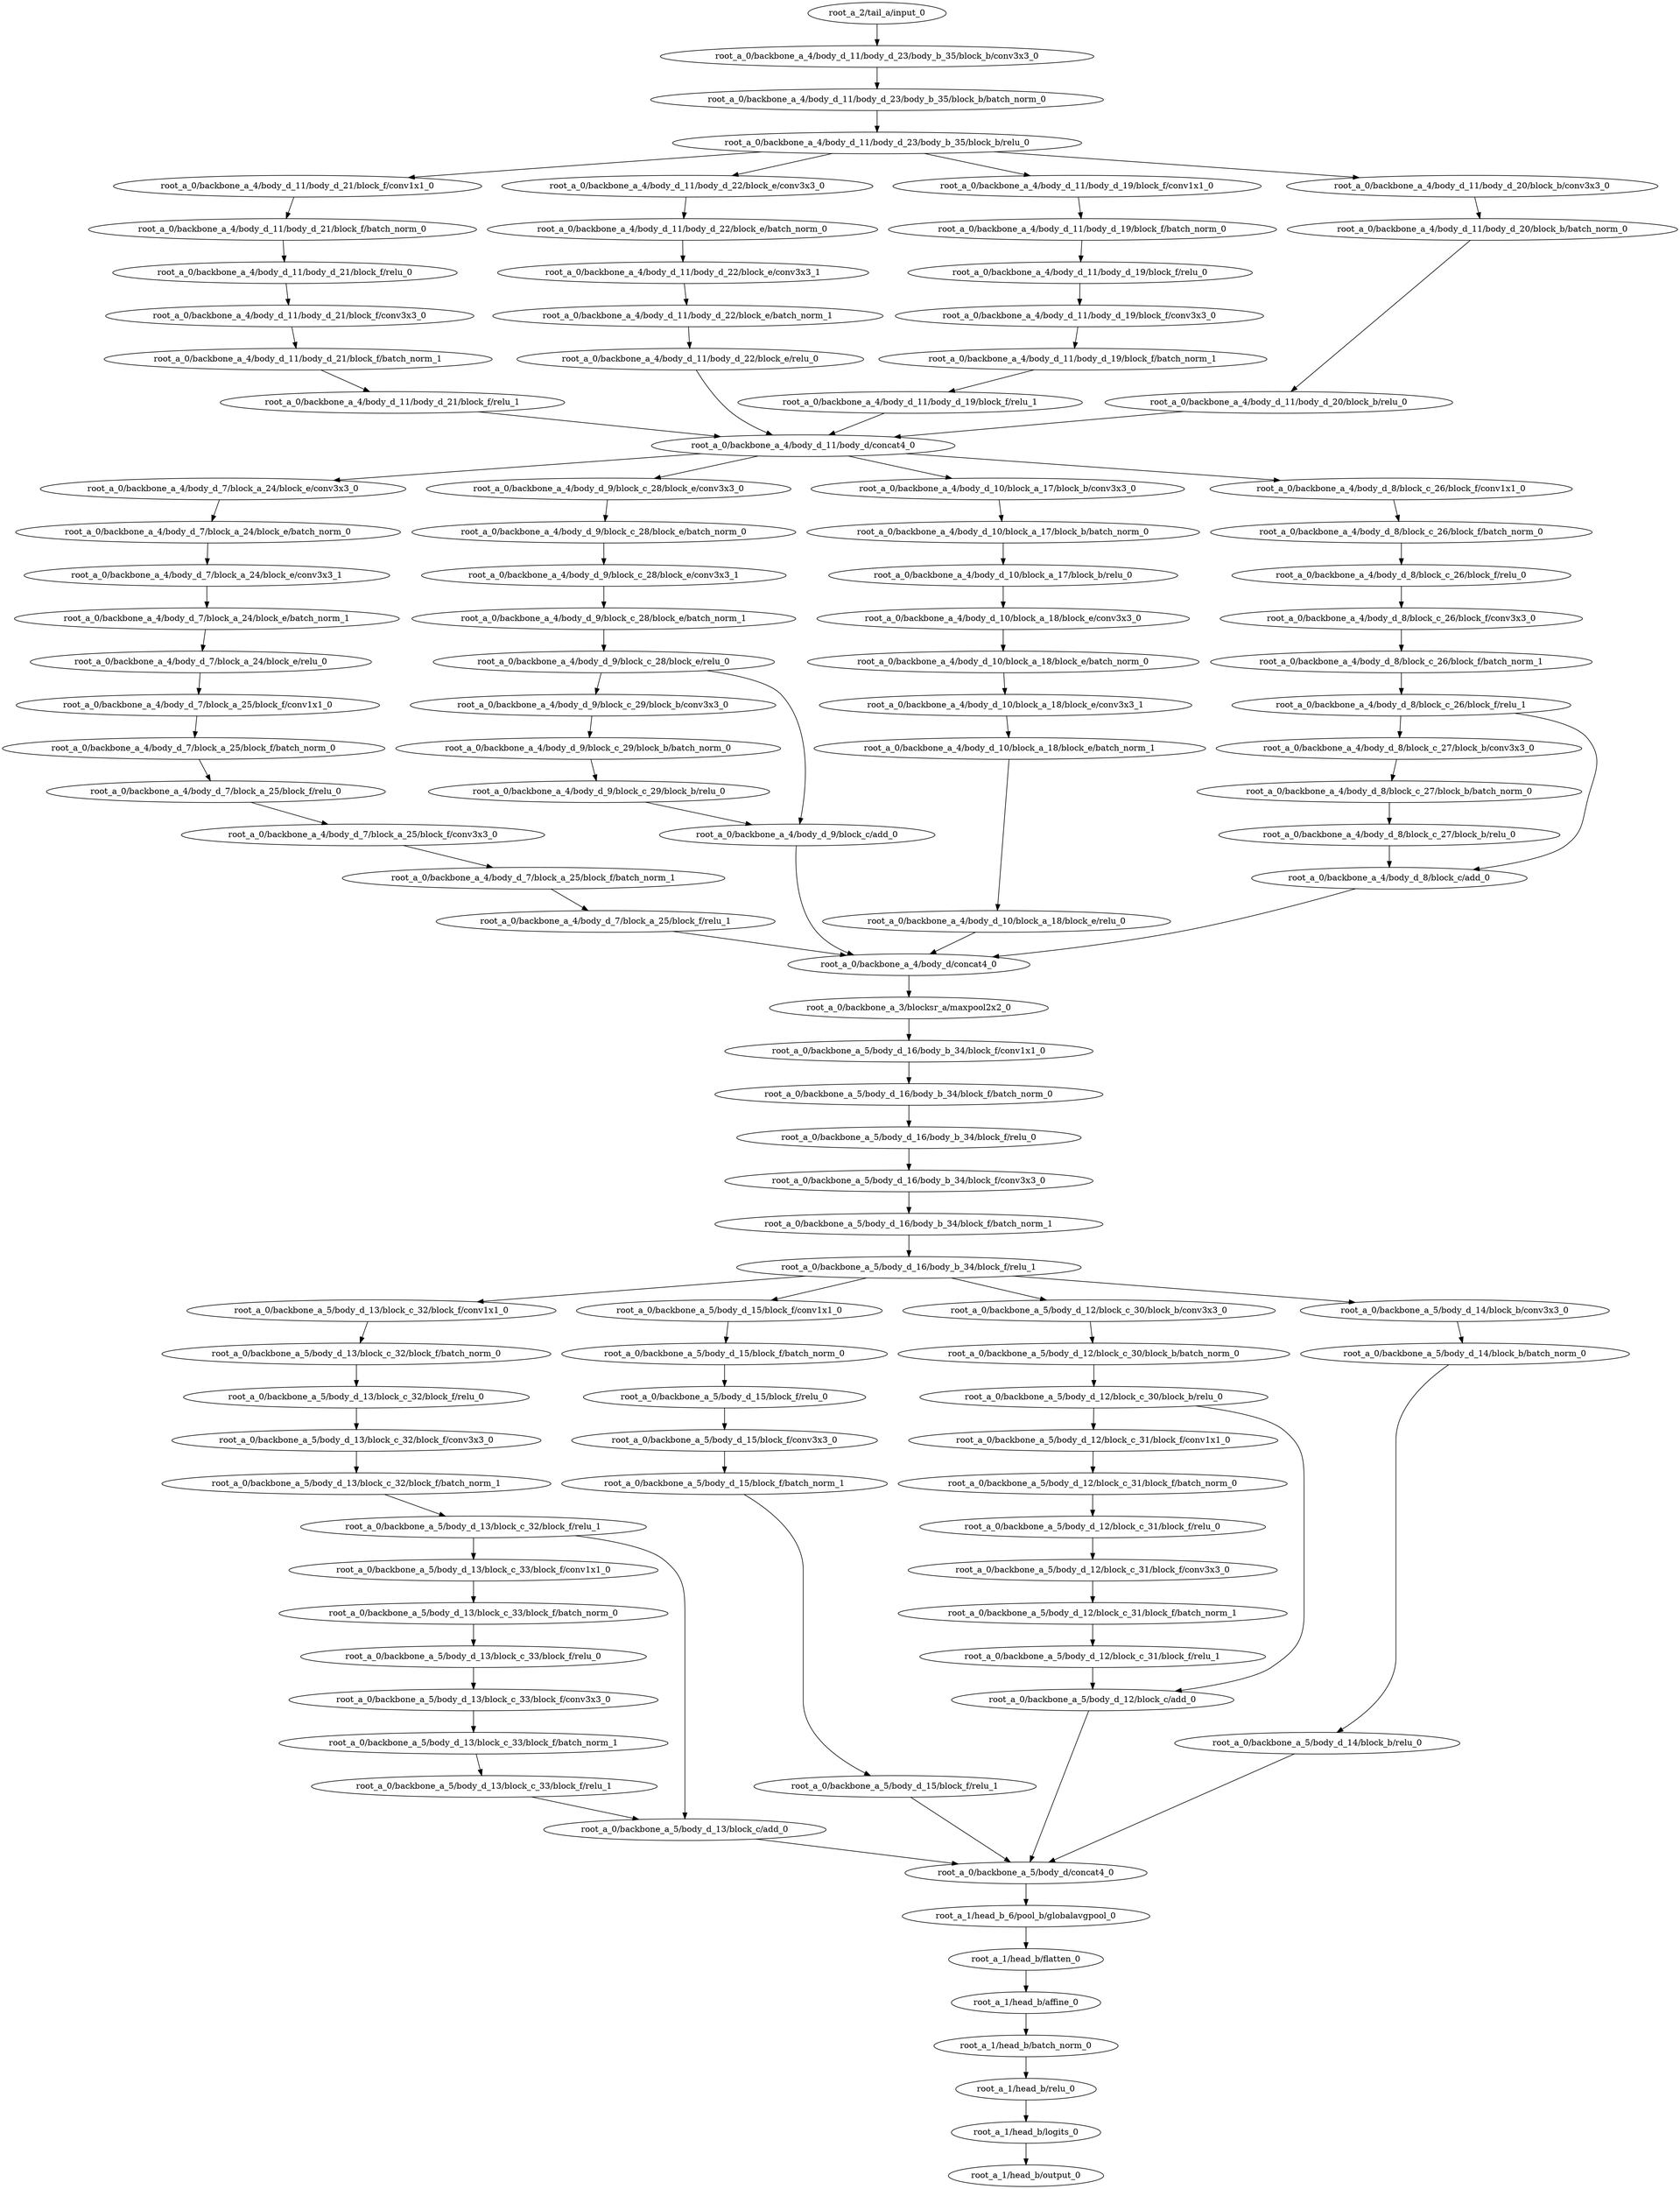 digraph root_a {
	"root_a_2/tail_a/input_0"
	"root_a_0/backbone_a_4/body_d_11/body_d_23/body_b_35/block_b/conv3x3_0"
	"root_a_0/backbone_a_4/body_d_11/body_d_23/body_b_35/block_b/batch_norm_0"
	"root_a_0/backbone_a_4/body_d_11/body_d_23/body_b_35/block_b/relu_0"
	"root_a_0/backbone_a_4/body_d_11/body_d_21/block_f/conv1x1_0"
	"root_a_0/backbone_a_4/body_d_11/body_d_21/block_f/batch_norm_0"
	"root_a_0/backbone_a_4/body_d_11/body_d_21/block_f/relu_0"
	"root_a_0/backbone_a_4/body_d_11/body_d_21/block_f/conv3x3_0"
	"root_a_0/backbone_a_4/body_d_11/body_d_21/block_f/batch_norm_1"
	"root_a_0/backbone_a_4/body_d_11/body_d_21/block_f/relu_1"
	"root_a_0/backbone_a_4/body_d_11/body_d_22/block_e/conv3x3_0"
	"root_a_0/backbone_a_4/body_d_11/body_d_22/block_e/batch_norm_0"
	"root_a_0/backbone_a_4/body_d_11/body_d_22/block_e/conv3x3_1"
	"root_a_0/backbone_a_4/body_d_11/body_d_22/block_e/batch_norm_1"
	"root_a_0/backbone_a_4/body_d_11/body_d_22/block_e/relu_0"
	"root_a_0/backbone_a_4/body_d_11/body_d_19/block_f/conv1x1_0"
	"root_a_0/backbone_a_4/body_d_11/body_d_19/block_f/batch_norm_0"
	"root_a_0/backbone_a_4/body_d_11/body_d_19/block_f/relu_0"
	"root_a_0/backbone_a_4/body_d_11/body_d_19/block_f/conv3x3_0"
	"root_a_0/backbone_a_4/body_d_11/body_d_19/block_f/batch_norm_1"
	"root_a_0/backbone_a_4/body_d_11/body_d_19/block_f/relu_1"
	"root_a_0/backbone_a_4/body_d_11/body_d_20/block_b/conv3x3_0"
	"root_a_0/backbone_a_4/body_d_11/body_d_20/block_b/batch_norm_0"
	"root_a_0/backbone_a_4/body_d_11/body_d_20/block_b/relu_0"
	"root_a_0/backbone_a_4/body_d_11/body_d/concat4_0"
	"root_a_0/backbone_a_4/body_d_7/block_a_24/block_e/conv3x3_0"
	"root_a_0/backbone_a_4/body_d_7/block_a_24/block_e/batch_norm_0"
	"root_a_0/backbone_a_4/body_d_7/block_a_24/block_e/conv3x3_1"
	"root_a_0/backbone_a_4/body_d_7/block_a_24/block_e/batch_norm_1"
	"root_a_0/backbone_a_4/body_d_7/block_a_24/block_e/relu_0"
	"root_a_0/backbone_a_4/body_d_7/block_a_25/block_f/conv1x1_0"
	"root_a_0/backbone_a_4/body_d_7/block_a_25/block_f/batch_norm_0"
	"root_a_0/backbone_a_4/body_d_7/block_a_25/block_f/relu_0"
	"root_a_0/backbone_a_4/body_d_7/block_a_25/block_f/conv3x3_0"
	"root_a_0/backbone_a_4/body_d_7/block_a_25/block_f/batch_norm_1"
	"root_a_0/backbone_a_4/body_d_7/block_a_25/block_f/relu_1"
	"root_a_0/backbone_a_4/body_d_9/block_c_28/block_e/conv3x3_0"
	"root_a_0/backbone_a_4/body_d_9/block_c_28/block_e/batch_norm_0"
	"root_a_0/backbone_a_4/body_d_9/block_c_28/block_e/conv3x3_1"
	"root_a_0/backbone_a_4/body_d_9/block_c_28/block_e/batch_norm_1"
	"root_a_0/backbone_a_4/body_d_9/block_c_28/block_e/relu_0"
	"root_a_0/backbone_a_4/body_d_9/block_c_29/block_b/conv3x3_0"
	"root_a_0/backbone_a_4/body_d_9/block_c_29/block_b/batch_norm_0"
	"root_a_0/backbone_a_4/body_d_9/block_c_29/block_b/relu_0"
	"root_a_0/backbone_a_4/body_d_9/block_c/add_0"
	"root_a_0/backbone_a_4/body_d_10/block_a_17/block_b/conv3x3_0"
	"root_a_0/backbone_a_4/body_d_10/block_a_17/block_b/batch_norm_0"
	"root_a_0/backbone_a_4/body_d_10/block_a_17/block_b/relu_0"
	"root_a_0/backbone_a_4/body_d_10/block_a_18/block_e/conv3x3_0"
	"root_a_0/backbone_a_4/body_d_10/block_a_18/block_e/batch_norm_0"
	"root_a_0/backbone_a_4/body_d_10/block_a_18/block_e/conv3x3_1"
	"root_a_0/backbone_a_4/body_d_10/block_a_18/block_e/batch_norm_1"
	"root_a_0/backbone_a_4/body_d_10/block_a_18/block_e/relu_0"
	"root_a_0/backbone_a_4/body_d_8/block_c_26/block_f/conv1x1_0"
	"root_a_0/backbone_a_4/body_d_8/block_c_26/block_f/batch_norm_0"
	"root_a_0/backbone_a_4/body_d_8/block_c_26/block_f/relu_0"
	"root_a_0/backbone_a_4/body_d_8/block_c_26/block_f/conv3x3_0"
	"root_a_0/backbone_a_4/body_d_8/block_c_26/block_f/batch_norm_1"
	"root_a_0/backbone_a_4/body_d_8/block_c_26/block_f/relu_1"
	"root_a_0/backbone_a_4/body_d_8/block_c_27/block_b/conv3x3_0"
	"root_a_0/backbone_a_4/body_d_8/block_c_27/block_b/batch_norm_0"
	"root_a_0/backbone_a_4/body_d_8/block_c_27/block_b/relu_0"
	"root_a_0/backbone_a_4/body_d_8/block_c/add_0"
	"root_a_0/backbone_a_4/body_d/concat4_0"
	"root_a_0/backbone_a_3/blocksr_a/maxpool2x2_0"
	"root_a_0/backbone_a_5/body_d_16/body_b_34/block_f/conv1x1_0"
	"root_a_0/backbone_a_5/body_d_16/body_b_34/block_f/batch_norm_0"
	"root_a_0/backbone_a_5/body_d_16/body_b_34/block_f/relu_0"
	"root_a_0/backbone_a_5/body_d_16/body_b_34/block_f/conv3x3_0"
	"root_a_0/backbone_a_5/body_d_16/body_b_34/block_f/batch_norm_1"
	"root_a_0/backbone_a_5/body_d_16/body_b_34/block_f/relu_1"
	"root_a_0/backbone_a_5/body_d_13/block_c_32/block_f/conv1x1_0"
	"root_a_0/backbone_a_5/body_d_13/block_c_32/block_f/batch_norm_0"
	"root_a_0/backbone_a_5/body_d_13/block_c_32/block_f/relu_0"
	"root_a_0/backbone_a_5/body_d_13/block_c_32/block_f/conv3x3_0"
	"root_a_0/backbone_a_5/body_d_13/block_c_32/block_f/batch_norm_1"
	"root_a_0/backbone_a_5/body_d_13/block_c_32/block_f/relu_1"
	"root_a_0/backbone_a_5/body_d_13/block_c_33/block_f/conv1x1_0"
	"root_a_0/backbone_a_5/body_d_13/block_c_33/block_f/batch_norm_0"
	"root_a_0/backbone_a_5/body_d_13/block_c_33/block_f/relu_0"
	"root_a_0/backbone_a_5/body_d_13/block_c_33/block_f/conv3x3_0"
	"root_a_0/backbone_a_5/body_d_13/block_c_33/block_f/batch_norm_1"
	"root_a_0/backbone_a_5/body_d_13/block_c_33/block_f/relu_1"
	"root_a_0/backbone_a_5/body_d_13/block_c/add_0"
	"root_a_0/backbone_a_5/body_d_15/block_f/conv1x1_0"
	"root_a_0/backbone_a_5/body_d_15/block_f/batch_norm_0"
	"root_a_0/backbone_a_5/body_d_15/block_f/relu_0"
	"root_a_0/backbone_a_5/body_d_15/block_f/conv3x3_0"
	"root_a_0/backbone_a_5/body_d_15/block_f/batch_norm_1"
	"root_a_0/backbone_a_5/body_d_15/block_f/relu_1"
	"root_a_0/backbone_a_5/body_d_12/block_c_30/block_b/conv3x3_0"
	"root_a_0/backbone_a_5/body_d_12/block_c_30/block_b/batch_norm_0"
	"root_a_0/backbone_a_5/body_d_12/block_c_30/block_b/relu_0"
	"root_a_0/backbone_a_5/body_d_12/block_c_31/block_f/conv1x1_0"
	"root_a_0/backbone_a_5/body_d_12/block_c_31/block_f/batch_norm_0"
	"root_a_0/backbone_a_5/body_d_12/block_c_31/block_f/relu_0"
	"root_a_0/backbone_a_5/body_d_12/block_c_31/block_f/conv3x3_0"
	"root_a_0/backbone_a_5/body_d_12/block_c_31/block_f/batch_norm_1"
	"root_a_0/backbone_a_5/body_d_12/block_c_31/block_f/relu_1"
	"root_a_0/backbone_a_5/body_d_12/block_c/add_0"
	"root_a_0/backbone_a_5/body_d_14/block_b/conv3x3_0"
	"root_a_0/backbone_a_5/body_d_14/block_b/batch_norm_0"
	"root_a_0/backbone_a_5/body_d_14/block_b/relu_0"
	"root_a_0/backbone_a_5/body_d/concat4_0"
	"root_a_1/head_b_6/pool_b/globalavgpool_0"
	"root_a_1/head_b/flatten_0"
	"root_a_1/head_b/affine_0"
	"root_a_1/head_b/batch_norm_0"
	"root_a_1/head_b/relu_0"
	"root_a_1/head_b/logits_0"
	"root_a_1/head_b/output_0"

	"root_a_2/tail_a/input_0" -> "root_a_0/backbone_a_4/body_d_11/body_d_23/body_b_35/block_b/conv3x3_0"
	"root_a_0/backbone_a_4/body_d_11/body_d_23/body_b_35/block_b/conv3x3_0" -> "root_a_0/backbone_a_4/body_d_11/body_d_23/body_b_35/block_b/batch_norm_0"
	"root_a_0/backbone_a_4/body_d_11/body_d_23/body_b_35/block_b/batch_norm_0" -> "root_a_0/backbone_a_4/body_d_11/body_d_23/body_b_35/block_b/relu_0"
	"root_a_0/backbone_a_4/body_d_11/body_d_23/body_b_35/block_b/relu_0" -> "root_a_0/backbone_a_4/body_d_11/body_d_21/block_f/conv1x1_0"
	"root_a_0/backbone_a_4/body_d_11/body_d_21/block_f/conv1x1_0" -> "root_a_0/backbone_a_4/body_d_11/body_d_21/block_f/batch_norm_0"
	"root_a_0/backbone_a_4/body_d_11/body_d_21/block_f/batch_norm_0" -> "root_a_0/backbone_a_4/body_d_11/body_d_21/block_f/relu_0"
	"root_a_0/backbone_a_4/body_d_11/body_d_21/block_f/relu_0" -> "root_a_0/backbone_a_4/body_d_11/body_d_21/block_f/conv3x3_0"
	"root_a_0/backbone_a_4/body_d_11/body_d_21/block_f/conv3x3_0" -> "root_a_0/backbone_a_4/body_d_11/body_d_21/block_f/batch_norm_1"
	"root_a_0/backbone_a_4/body_d_11/body_d_21/block_f/batch_norm_1" -> "root_a_0/backbone_a_4/body_d_11/body_d_21/block_f/relu_1"
	"root_a_0/backbone_a_4/body_d_11/body_d_23/body_b_35/block_b/relu_0" -> "root_a_0/backbone_a_4/body_d_11/body_d_22/block_e/conv3x3_0"
	"root_a_0/backbone_a_4/body_d_11/body_d_22/block_e/conv3x3_0" -> "root_a_0/backbone_a_4/body_d_11/body_d_22/block_e/batch_norm_0"
	"root_a_0/backbone_a_4/body_d_11/body_d_22/block_e/batch_norm_0" -> "root_a_0/backbone_a_4/body_d_11/body_d_22/block_e/conv3x3_1"
	"root_a_0/backbone_a_4/body_d_11/body_d_22/block_e/conv3x3_1" -> "root_a_0/backbone_a_4/body_d_11/body_d_22/block_e/batch_norm_1"
	"root_a_0/backbone_a_4/body_d_11/body_d_22/block_e/batch_norm_1" -> "root_a_0/backbone_a_4/body_d_11/body_d_22/block_e/relu_0"
	"root_a_0/backbone_a_4/body_d_11/body_d_23/body_b_35/block_b/relu_0" -> "root_a_0/backbone_a_4/body_d_11/body_d_19/block_f/conv1x1_0"
	"root_a_0/backbone_a_4/body_d_11/body_d_19/block_f/conv1x1_0" -> "root_a_0/backbone_a_4/body_d_11/body_d_19/block_f/batch_norm_0"
	"root_a_0/backbone_a_4/body_d_11/body_d_19/block_f/batch_norm_0" -> "root_a_0/backbone_a_4/body_d_11/body_d_19/block_f/relu_0"
	"root_a_0/backbone_a_4/body_d_11/body_d_19/block_f/relu_0" -> "root_a_0/backbone_a_4/body_d_11/body_d_19/block_f/conv3x3_0"
	"root_a_0/backbone_a_4/body_d_11/body_d_19/block_f/conv3x3_0" -> "root_a_0/backbone_a_4/body_d_11/body_d_19/block_f/batch_norm_1"
	"root_a_0/backbone_a_4/body_d_11/body_d_19/block_f/batch_norm_1" -> "root_a_0/backbone_a_4/body_d_11/body_d_19/block_f/relu_1"
	"root_a_0/backbone_a_4/body_d_11/body_d_23/body_b_35/block_b/relu_0" -> "root_a_0/backbone_a_4/body_d_11/body_d_20/block_b/conv3x3_0"
	"root_a_0/backbone_a_4/body_d_11/body_d_20/block_b/conv3x3_0" -> "root_a_0/backbone_a_4/body_d_11/body_d_20/block_b/batch_norm_0"
	"root_a_0/backbone_a_4/body_d_11/body_d_20/block_b/batch_norm_0" -> "root_a_0/backbone_a_4/body_d_11/body_d_20/block_b/relu_0"
	"root_a_0/backbone_a_4/body_d_11/body_d_21/block_f/relu_1" -> "root_a_0/backbone_a_4/body_d_11/body_d/concat4_0"
	"root_a_0/backbone_a_4/body_d_11/body_d_22/block_e/relu_0" -> "root_a_0/backbone_a_4/body_d_11/body_d/concat4_0"
	"root_a_0/backbone_a_4/body_d_11/body_d_19/block_f/relu_1" -> "root_a_0/backbone_a_4/body_d_11/body_d/concat4_0"
	"root_a_0/backbone_a_4/body_d_11/body_d_20/block_b/relu_0" -> "root_a_0/backbone_a_4/body_d_11/body_d/concat4_0"
	"root_a_0/backbone_a_4/body_d_11/body_d/concat4_0" -> "root_a_0/backbone_a_4/body_d_7/block_a_24/block_e/conv3x3_0"
	"root_a_0/backbone_a_4/body_d_7/block_a_24/block_e/conv3x3_0" -> "root_a_0/backbone_a_4/body_d_7/block_a_24/block_e/batch_norm_0"
	"root_a_0/backbone_a_4/body_d_7/block_a_24/block_e/batch_norm_0" -> "root_a_0/backbone_a_4/body_d_7/block_a_24/block_e/conv3x3_1"
	"root_a_0/backbone_a_4/body_d_7/block_a_24/block_e/conv3x3_1" -> "root_a_0/backbone_a_4/body_d_7/block_a_24/block_e/batch_norm_1"
	"root_a_0/backbone_a_4/body_d_7/block_a_24/block_e/batch_norm_1" -> "root_a_0/backbone_a_4/body_d_7/block_a_24/block_e/relu_0"
	"root_a_0/backbone_a_4/body_d_7/block_a_24/block_e/relu_0" -> "root_a_0/backbone_a_4/body_d_7/block_a_25/block_f/conv1x1_0"
	"root_a_0/backbone_a_4/body_d_7/block_a_25/block_f/conv1x1_0" -> "root_a_0/backbone_a_4/body_d_7/block_a_25/block_f/batch_norm_0"
	"root_a_0/backbone_a_4/body_d_7/block_a_25/block_f/batch_norm_0" -> "root_a_0/backbone_a_4/body_d_7/block_a_25/block_f/relu_0"
	"root_a_0/backbone_a_4/body_d_7/block_a_25/block_f/relu_0" -> "root_a_0/backbone_a_4/body_d_7/block_a_25/block_f/conv3x3_0"
	"root_a_0/backbone_a_4/body_d_7/block_a_25/block_f/conv3x3_0" -> "root_a_0/backbone_a_4/body_d_7/block_a_25/block_f/batch_norm_1"
	"root_a_0/backbone_a_4/body_d_7/block_a_25/block_f/batch_norm_1" -> "root_a_0/backbone_a_4/body_d_7/block_a_25/block_f/relu_1"
	"root_a_0/backbone_a_4/body_d_11/body_d/concat4_0" -> "root_a_0/backbone_a_4/body_d_9/block_c_28/block_e/conv3x3_0"
	"root_a_0/backbone_a_4/body_d_9/block_c_28/block_e/conv3x3_0" -> "root_a_0/backbone_a_4/body_d_9/block_c_28/block_e/batch_norm_0"
	"root_a_0/backbone_a_4/body_d_9/block_c_28/block_e/batch_norm_0" -> "root_a_0/backbone_a_4/body_d_9/block_c_28/block_e/conv3x3_1"
	"root_a_0/backbone_a_4/body_d_9/block_c_28/block_e/conv3x3_1" -> "root_a_0/backbone_a_4/body_d_9/block_c_28/block_e/batch_norm_1"
	"root_a_0/backbone_a_4/body_d_9/block_c_28/block_e/batch_norm_1" -> "root_a_0/backbone_a_4/body_d_9/block_c_28/block_e/relu_0"
	"root_a_0/backbone_a_4/body_d_9/block_c_28/block_e/relu_0" -> "root_a_0/backbone_a_4/body_d_9/block_c_29/block_b/conv3x3_0"
	"root_a_0/backbone_a_4/body_d_9/block_c_29/block_b/conv3x3_0" -> "root_a_0/backbone_a_4/body_d_9/block_c_29/block_b/batch_norm_0"
	"root_a_0/backbone_a_4/body_d_9/block_c_29/block_b/batch_norm_0" -> "root_a_0/backbone_a_4/body_d_9/block_c_29/block_b/relu_0"
	"root_a_0/backbone_a_4/body_d_9/block_c_29/block_b/relu_0" -> "root_a_0/backbone_a_4/body_d_9/block_c/add_0"
	"root_a_0/backbone_a_4/body_d_9/block_c_28/block_e/relu_0" -> "root_a_0/backbone_a_4/body_d_9/block_c/add_0"
	"root_a_0/backbone_a_4/body_d_11/body_d/concat4_0" -> "root_a_0/backbone_a_4/body_d_10/block_a_17/block_b/conv3x3_0"
	"root_a_0/backbone_a_4/body_d_10/block_a_17/block_b/conv3x3_0" -> "root_a_0/backbone_a_4/body_d_10/block_a_17/block_b/batch_norm_0"
	"root_a_0/backbone_a_4/body_d_10/block_a_17/block_b/batch_norm_0" -> "root_a_0/backbone_a_4/body_d_10/block_a_17/block_b/relu_0"
	"root_a_0/backbone_a_4/body_d_10/block_a_17/block_b/relu_0" -> "root_a_0/backbone_a_4/body_d_10/block_a_18/block_e/conv3x3_0"
	"root_a_0/backbone_a_4/body_d_10/block_a_18/block_e/conv3x3_0" -> "root_a_0/backbone_a_4/body_d_10/block_a_18/block_e/batch_norm_0"
	"root_a_0/backbone_a_4/body_d_10/block_a_18/block_e/batch_norm_0" -> "root_a_0/backbone_a_4/body_d_10/block_a_18/block_e/conv3x3_1"
	"root_a_0/backbone_a_4/body_d_10/block_a_18/block_e/conv3x3_1" -> "root_a_0/backbone_a_4/body_d_10/block_a_18/block_e/batch_norm_1"
	"root_a_0/backbone_a_4/body_d_10/block_a_18/block_e/batch_norm_1" -> "root_a_0/backbone_a_4/body_d_10/block_a_18/block_e/relu_0"
	"root_a_0/backbone_a_4/body_d_11/body_d/concat4_0" -> "root_a_0/backbone_a_4/body_d_8/block_c_26/block_f/conv1x1_0"
	"root_a_0/backbone_a_4/body_d_8/block_c_26/block_f/conv1x1_0" -> "root_a_0/backbone_a_4/body_d_8/block_c_26/block_f/batch_norm_0"
	"root_a_0/backbone_a_4/body_d_8/block_c_26/block_f/batch_norm_0" -> "root_a_0/backbone_a_4/body_d_8/block_c_26/block_f/relu_0"
	"root_a_0/backbone_a_4/body_d_8/block_c_26/block_f/relu_0" -> "root_a_0/backbone_a_4/body_d_8/block_c_26/block_f/conv3x3_0"
	"root_a_0/backbone_a_4/body_d_8/block_c_26/block_f/conv3x3_0" -> "root_a_0/backbone_a_4/body_d_8/block_c_26/block_f/batch_norm_1"
	"root_a_0/backbone_a_4/body_d_8/block_c_26/block_f/batch_norm_1" -> "root_a_0/backbone_a_4/body_d_8/block_c_26/block_f/relu_1"
	"root_a_0/backbone_a_4/body_d_8/block_c_26/block_f/relu_1" -> "root_a_0/backbone_a_4/body_d_8/block_c_27/block_b/conv3x3_0"
	"root_a_0/backbone_a_4/body_d_8/block_c_27/block_b/conv3x3_0" -> "root_a_0/backbone_a_4/body_d_8/block_c_27/block_b/batch_norm_0"
	"root_a_0/backbone_a_4/body_d_8/block_c_27/block_b/batch_norm_0" -> "root_a_0/backbone_a_4/body_d_8/block_c_27/block_b/relu_0"
	"root_a_0/backbone_a_4/body_d_8/block_c_27/block_b/relu_0" -> "root_a_0/backbone_a_4/body_d_8/block_c/add_0"
	"root_a_0/backbone_a_4/body_d_8/block_c_26/block_f/relu_1" -> "root_a_0/backbone_a_4/body_d_8/block_c/add_0"
	"root_a_0/backbone_a_4/body_d_7/block_a_25/block_f/relu_1" -> "root_a_0/backbone_a_4/body_d/concat4_0"
	"root_a_0/backbone_a_4/body_d_9/block_c/add_0" -> "root_a_0/backbone_a_4/body_d/concat4_0"
	"root_a_0/backbone_a_4/body_d_10/block_a_18/block_e/relu_0" -> "root_a_0/backbone_a_4/body_d/concat4_0"
	"root_a_0/backbone_a_4/body_d_8/block_c/add_0" -> "root_a_0/backbone_a_4/body_d/concat4_0"
	"root_a_0/backbone_a_4/body_d/concat4_0" -> "root_a_0/backbone_a_3/blocksr_a/maxpool2x2_0"
	"root_a_0/backbone_a_3/blocksr_a/maxpool2x2_0" -> "root_a_0/backbone_a_5/body_d_16/body_b_34/block_f/conv1x1_0"
	"root_a_0/backbone_a_5/body_d_16/body_b_34/block_f/conv1x1_0" -> "root_a_0/backbone_a_5/body_d_16/body_b_34/block_f/batch_norm_0"
	"root_a_0/backbone_a_5/body_d_16/body_b_34/block_f/batch_norm_0" -> "root_a_0/backbone_a_5/body_d_16/body_b_34/block_f/relu_0"
	"root_a_0/backbone_a_5/body_d_16/body_b_34/block_f/relu_0" -> "root_a_0/backbone_a_5/body_d_16/body_b_34/block_f/conv3x3_0"
	"root_a_0/backbone_a_5/body_d_16/body_b_34/block_f/conv3x3_0" -> "root_a_0/backbone_a_5/body_d_16/body_b_34/block_f/batch_norm_1"
	"root_a_0/backbone_a_5/body_d_16/body_b_34/block_f/batch_norm_1" -> "root_a_0/backbone_a_5/body_d_16/body_b_34/block_f/relu_1"
	"root_a_0/backbone_a_5/body_d_16/body_b_34/block_f/relu_1" -> "root_a_0/backbone_a_5/body_d_13/block_c_32/block_f/conv1x1_0"
	"root_a_0/backbone_a_5/body_d_13/block_c_32/block_f/conv1x1_0" -> "root_a_0/backbone_a_5/body_d_13/block_c_32/block_f/batch_norm_0"
	"root_a_0/backbone_a_5/body_d_13/block_c_32/block_f/batch_norm_0" -> "root_a_0/backbone_a_5/body_d_13/block_c_32/block_f/relu_0"
	"root_a_0/backbone_a_5/body_d_13/block_c_32/block_f/relu_0" -> "root_a_0/backbone_a_5/body_d_13/block_c_32/block_f/conv3x3_0"
	"root_a_0/backbone_a_5/body_d_13/block_c_32/block_f/conv3x3_0" -> "root_a_0/backbone_a_5/body_d_13/block_c_32/block_f/batch_norm_1"
	"root_a_0/backbone_a_5/body_d_13/block_c_32/block_f/batch_norm_1" -> "root_a_0/backbone_a_5/body_d_13/block_c_32/block_f/relu_1"
	"root_a_0/backbone_a_5/body_d_13/block_c_32/block_f/relu_1" -> "root_a_0/backbone_a_5/body_d_13/block_c_33/block_f/conv1x1_0"
	"root_a_0/backbone_a_5/body_d_13/block_c_33/block_f/conv1x1_0" -> "root_a_0/backbone_a_5/body_d_13/block_c_33/block_f/batch_norm_0"
	"root_a_0/backbone_a_5/body_d_13/block_c_33/block_f/batch_norm_0" -> "root_a_0/backbone_a_5/body_d_13/block_c_33/block_f/relu_0"
	"root_a_0/backbone_a_5/body_d_13/block_c_33/block_f/relu_0" -> "root_a_0/backbone_a_5/body_d_13/block_c_33/block_f/conv3x3_0"
	"root_a_0/backbone_a_5/body_d_13/block_c_33/block_f/conv3x3_0" -> "root_a_0/backbone_a_5/body_d_13/block_c_33/block_f/batch_norm_1"
	"root_a_0/backbone_a_5/body_d_13/block_c_33/block_f/batch_norm_1" -> "root_a_0/backbone_a_5/body_d_13/block_c_33/block_f/relu_1"
	"root_a_0/backbone_a_5/body_d_13/block_c_32/block_f/relu_1" -> "root_a_0/backbone_a_5/body_d_13/block_c/add_0"
	"root_a_0/backbone_a_5/body_d_13/block_c_33/block_f/relu_1" -> "root_a_0/backbone_a_5/body_d_13/block_c/add_0"
	"root_a_0/backbone_a_5/body_d_16/body_b_34/block_f/relu_1" -> "root_a_0/backbone_a_5/body_d_15/block_f/conv1x1_0"
	"root_a_0/backbone_a_5/body_d_15/block_f/conv1x1_0" -> "root_a_0/backbone_a_5/body_d_15/block_f/batch_norm_0"
	"root_a_0/backbone_a_5/body_d_15/block_f/batch_norm_0" -> "root_a_0/backbone_a_5/body_d_15/block_f/relu_0"
	"root_a_0/backbone_a_5/body_d_15/block_f/relu_0" -> "root_a_0/backbone_a_5/body_d_15/block_f/conv3x3_0"
	"root_a_0/backbone_a_5/body_d_15/block_f/conv3x3_0" -> "root_a_0/backbone_a_5/body_d_15/block_f/batch_norm_1"
	"root_a_0/backbone_a_5/body_d_15/block_f/batch_norm_1" -> "root_a_0/backbone_a_5/body_d_15/block_f/relu_1"
	"root_a_0/backbone_a_5/body_d_16/body_b_34/block_f/relu_1" -> "root_a_0/backbone_a_5/body_d_12/block_c_30/block_b/conv3x3_0"
	"root_a_0/backbone_a_5/body_d_12/block_c_30/block_b/conv3x3_0" -> "root_a_0/backbone_a_5/body_d_12/block_c_30/block_b/batch_norm_0"
	"root_a_0/backbone_a_5/body_d_12/block_c_30/block_b/batch_norm_0" -> "root_a_0/backbone_a_5/body_d_12/block_c_30/block_b/relu_0"
	"root_a_0/backbone_a_5/body_d_12/block_c_30/block_b/relu_0" -> "root_a_0/backbone_a_5/body_d_12/block_c_31/block_f/conv1x1_0"
	"root_a_0/backbone_a_5/body_d_12/block_c_31/block_f/conv1x1_0" -> "root_a_0/backbone_a_5/body_d_12/block_c_31/block_f/batch_norm_0"
	"root_a_0/backbone_a_5/body_d_12/block_c_31/block_f/batch_norm_0" -> "root_a_0/backbone_a_5/body_d_12/block_c_31/block_f/relu_0"
	"root_a_0/backbone_a_5/body_d_12/block_c_31/block_f/relu_0" -> "root_a_0/backbone_a_5/body_d_12/block_c_31/block_f/conv3x3_0"
	"root_a_0/backbone_a_5/body_d_12/block_c_31/block_f/conv3x3_0" -> "root_a_0/backbone_a_5/body_d_12/block_c_31/block_f/batch_norm_1"
	"root_a_0/backbone_a_5/body_d_12/block_c_31/block_f/batch_norm_1" -> "root_a_0/backbone_a_5/body_d_12/block_c_31/block_f/relu_1"
	"root_a_0/backbone_a_5/body_d_12/block_c_30/block_b/relu_0" -> "root_a_0/backbone_a_5/body_d_12/block_c/add_0"
	"root_a_0/backbone_a_5/body_d_12/block_c_31/block_f/relu_1" -> "root_a_0/backbone_a_5/body_d_12/block_c/add_0"
	"root_a_0/backbone_a_5/body_d_16/body_b_34/block_f/relu_1" -> "root_a_0/backbone_a_5/body_d_14/block_b/conv3x3_0"
	"root_a_0/backbone_a_5/body_d_14/block_b/conv3x3_0" -> "root_a_0/backbone_a_5/body_d_14/block_b/batch_norm_0"
	"root_a_0/backbone_a_5/body_d_14/block_b/batch_norm_0" -> "root_a_0/backbone_a_5/body_d_14/block_b/relu_0"
	"root_a_0/backbone_a_5/body_d_13/block_c/add_0" -> "root_a_0/backbone_a_5/body_d/concat4_0"
	"root_a_0/backbone_a_5/body_d_15/block_f/relu_1" -> "root_a_0/backbone_a_5/body_d/concat4_0"
	"root_a_0/backbone_a_5/body_d_12/block_c/add_0" -> "root_a_0/backbone_a_5/body_d/concat4_0"
	"root_a_0/backbone_a_5/body_d_14/block_b/relu_0" -> "root_a_0/backbone_a_5/body_d/concat4_0"
	"root_a_0/backbone_a_5/body_d/concat4_0" -> "root_a_1/head_b_6/pool_b/globalavgpool_0"
	"root_a_1/head_b_6/pool_b/globalavgpool_0" -> "root_a_1/head_b/flatten_0"
	"root_a_1/head_b/flatten_0" -> "root_a_1/head_b/affine_0"
	"root_a_1/head_b/affine_0" -> "root_a_1/head_b/batch_norm_0"
	"root_a_1/head_b/batch_norm_0" -> "root_a_1/head_b/relu_0"
	"root_a_1/head_b/relu_0" -> "root_a_1/head_b/logits_0"
	"root_a_1/head_b/logits_0" -> "root_a_1/head_b/output_0"

}